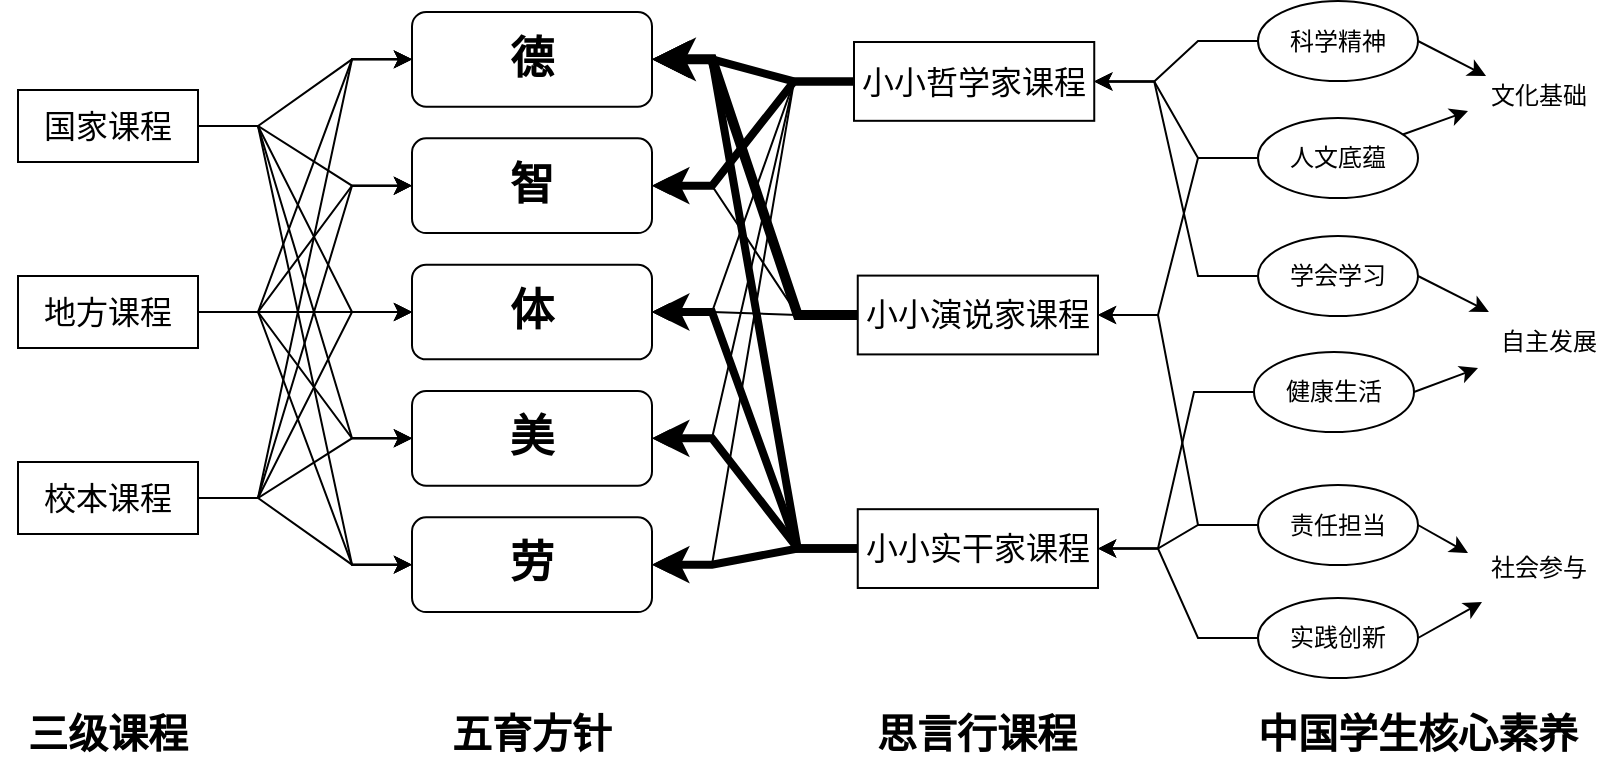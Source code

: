 <mxfile version="10.9.6" type="github"><diagram id="G6YP2IkteShBToxpqwFq" name="ÃÂÃÂ§ÃÂÃÂ¬ÃÂÃÂ¬ 1 ÃÂÃÂ©ÃÂÃÂ¡ÃÂÃÂµ"><mxGraphModel dx="782" dy="421" grid="1" gridSize="10" guides="1" tooltips="1" connect="1" arrows="1" fold="1" page="1" pageScale="1" pageWidth="1169" pageHeight="827" math="0" shadow="0"><root><mxCell id="0"/><mxCell id="1" parent="0"/><mxCell id="YNx27zsSiDxyY1RSWRL6-8" value="" style="group;fontSize=22;fontStyle=1" parent="1" vertex="1" connectable="0"><mxGeometry x="517" y="100.0" width="120" height="300" as="geometry"/></mxCell><mxCell id="YNx27zsSiDxyY1RSWRL6-1" value="德" style="rounded=1;whiteSpace=wrap;html=1;fontSize=22;fontStyle=1" parent="YNx27zsSiDxyY1RSWRL6-8" vertex="1"><mxGeometry width="120" height="47.368" as="geometry"/></mxCell><mxCell id="YNx27zsSiDxyY1RSWRL6-2" value="智" style="rounded=1;whiteSpace=wrap;html=1;fontSize=22;fontStyle=1" parent="YNx27zsSiDxyY1RSWRL6-8" vertex="1"><mxGeometry y="63.158" width="120" height="47.368" as="geometry"/></mxCell><mxCell id="YNx27zsSiDxyY1RSWRL6-3" value="体" style="rounded=1;whiteSpace=wrap;html=1;fontSize=22;fontStyle=1" parent="YNx27zsSiDxyY1RSWRL6-8" vertex="1"><mxGeometry y="126.316" width="120" height="47.368" as="geometry"/></mxCell><mxCell id="YNx27zsSiDxyY1RSWRL6-6" value="美" style="rounded=1;whiteSpace=wrap;html=1;fontSize=22;fontStyle=1" parent="YNx27zsSiDxyY1RSWRL6-8" vertex="1"><mxGeometry y="189.474" width="120" height="47.368" as="geometry"/></mxCell><mxCell id="YNx27zsSiDxyY1RSWRL6-7" value="劳" style="rounded=1;whiteSpace=wrap;html=1;fontSize=22;fontStyle=1" parent="YNx27zsSiDxyY1RSWRL6-8" vertex="1"><mxGeometry y="252.632" width="120" height="47.368" as="geometry"/></mxCell><mxCell id="YNx27zsSiDxyY1RSWRL6-13" style="edgeStyle=entityRelationEdgeStyle;rounded=0;orthogonalLoop=1;jettySize=auto;html=1;exitX=1;exitY=0.5;exitDx=0;exitDy=0;entryX=0;entryY=0.5;entryDx=0;entryDy=0;fontSize=16;" parent="1" source="YNx27zsSiDxyY1RSWRL6-9" target="YNx27zsSiDxyY1RSWRL6-1" edge="1"><mxGeometry relative="1" as="geometry"/></mxCell><mxCell id="YNx27zsSiDxyY1RSWRL6-20" style="edgeStyle=entityRelationEdgeStyle;rounded=0;orthogonalLoop=1;jettySize=auto;html=1;entryX=0;entryY=0.5;entryDx=0;entryDy=0;fontSize=16;" parent="1" source="YNx27zsSiDxyY1RSWRL6-9" target="YNx27zsSiDxyY1RSWRL6-2" edge="1"><mxGeometry relative="1" as="geometry"/></mxCell><mxCell id="YNx27zsSiDxyY1RSWRL6-21" style="edgeStyle=entityRelationEdgeStyle;rounded=0;orthogonalLoop=1;jettySize=auto;html=1;entryX=0;entryY=0.5;entryDx=0;entryDy=0;fontSize=16;" parent="1" source="YNx27zsSiDxyY1RSWRL6-9" target="YNx27zsSiDxyY1RSWRL6-3" edge="1"><mxGeometry relative="1" as="geometry"/></mxCell><mxCell id="YNx27zsSiDxyY1RSWRL6-22" style="edgeStyle=entityRelationEdgeStyle;rounded=0;orthogonalLoop=1;jettySize=auto;html=1;fontSize=16;" parent="1" source="YNx27zsSiDxyY1RSWRL6-9" target="YNx27zsSiDxyY1RSWRL6-6" edge="1"><mxGeometry relative="1" as="geometry"/></mxCell><mxCell id="YNx27zsSiDxyY1RSWRL6-23" style="edgeStyle=entityRelationEdgeStyle;rounded=0;orthogonalLoop=1;jettySize=auto;html=1;fontSize=16;" parent="1" source="YNx27zsSiDxyY1RSWRL6-9" target="YNx27zsSiDxyY1RSWRL6-7" edge="1"><mxGeometry relative="1" as="geometry"/></mxCell><mxCell id="YNx27zsSiDxyY1RSWRL6-24" style="edgeStyle=entityRelationEdgeStyle;rounded=0;orthogonalLoop=1;jettySize=auto;html=1;entryX=0;entryY=0.5;entryDx=0;entryDy=0;fontSize=16;" parent="1" source="YNx27zsSiDxyY1RSWRL6-10" target="YNx27zsSiDxyY1RSWRL6-1" edge="1"><mxGeometry relative="1" as="geometry"/></mxCell><mxCell id="YNx27zsSiDxyY1RSWRL6-25" style="edgeStyle=entityRelationEdgeStyle;rounded=0;orthogonalLoop=1;jettySize=auto;html=1;entryX=0;entryY=0.5;entryDx=0;entryDy=0;fontSize=16;" parent="1" source="YNx27zsSiDxyY1RSWRL6-10" target="YNx27zsSiDxyY1RSWRL6-2" edge="1"><mxGeometry relative="1" as="geometry"/></mxCell><mxCell id="YNx27zsSiDxyY1RSWRL6-26" style="edgeStyle=entityRelationEdgeStyle;rounded=0;orthogonalLoop=1;jettySize=auto;html=1;fontSize=16;entryX=0;entryY=0.5;entryDx=0;entryDy=0;" parent="1" source="YNx27zsSiDxyY1RSWRL6-10" target="YNx27zsSiDxyY1RSWRL6-3" edge="1"><mxGeometry relative="1" as="geometry"><mxPoint x="540" y="250" as="targetPoint"/></mxGeometry></mxCell><mxCell id="YNx27zsSiDxyY1RSWRL6-28" style="edgeStyle=entityRelationEdgeStyle;rounded=0;orthogonalLoop=1;jettySize=auto;html=1;entryX=0;entryY=0.5;entryDx=0;entryDy=0;fontSize=16;" parent="1" source="YNx27zsSiDxyY1RSWRL6-10" target="YNx27zsSiDxyY1RSWRL6-6" edge="1"><mxGeometry relative="1" as="geometry"/></mxCell><mxCell id="YNx27zsSiDxyY1RSWRL6-29" style="edgeStyle=entityRelationEdgeStyle;rounded=0;orthogonalLoop=1;jettySize=auto;html=1;entryX=0;entryY=0.5;entryDx=0;entryDy=0;fontSize=16;" parent="1" source="YNx27zsSiDxyY1RSWRL6-10" target="YNx27zsSiDxyY1RSWRL6-7" edge="1"><mxGeometry relative="1" as="geometry"/></mxCell><mxCell id="YNx27zsSiDxyY1RSWRL6-30" style="edgeStyle=entityRelationEdgeStyle;rounded=0;orthogonalLoop=1;jettySize=auto;html=1;entryX=0;entryY=0.5;entryDx=0;entryDy=0;fontSize=16;" parent="1" source="YNx27zsSiDxyY1RSWRL6-11" target="YNx27zsSiDxyY1RSWRL6-1" edge="1"><mxGeometry relative="1" as="geometry"/></mxCell><mxCell id="YNx27zsSiDxyY1RSWRL6-31" style="edgeStyle=entityRelationEdgeStyle;rounded=0;orthogonalLoop=1;jettySize=auto;html=1;fontSize=16;" parent="1" source="YNx27zsSiDxyY1RSWRL6-11" target="YNx27zsSiDxyY1RSWRL6-2" edge="1"><mxGeometry relative="1" as="geometry"/></mxCell><mxCell id="YNx27zsSiDxyY1RSWRL6-32" style="edgeStyle=entityRelationEdgeStyle;rounded=0;orthogonalLoop=1;jettySize=auto;html=1;entryX=0;entryY=0.5;entryDx=0;entryDy=0;fontSize=16;" parent="1" source="YNx27zsSiDxyY1RSWRL6-11" target="YNx27zsSiDxyY1RSWRL6-3" edge="1"><mxGeometry relative="1" as="geometry"/></mxCell><mxCell id="YNx27zsSiDxyY1RSWRL6-33" style="edgeStyle=entityRelationEdgeStyle;rounded=0;orthogonalLoop=1;jettySize=auto;html=1;fontSize=16;" parent="1" source="YNx27zsSiDxyY1RSWRL6-11" target="YNx27zsSiDxyY1RSWRL6-6" edge="1"><mxGeometry relative="1" as="geometry"/></mxCell><mxCell id="YNx27zsSiDxyY1RSWRL6-34" style="edgeStyle=entityRelationEdgeStyle;rounded=0;orthogonalLoop=1;jettySize=auto;html=1;entryX=0;entryY=0.5;entryDx=0;entryDy=0;fontSize=16;" parent="1" source="YNx27zsSiDxyY1RSWRL6-11" target="YNx27zsSiDxyY1RSWRL6-7" edge="1"><mxGeometry relative="1" as="geometry"/></mxCell><mxCell id="YNx27zsSiDxyY1RSWRL6-35" value="" style="group" parent="1" vertex="1" connectable="0"><mxGeometry x="320" y="139" width="90" height="222" as="geometry"/></mxCell><mxCell id="YNx27zsSiDxyY1RSWRL6-9" value="国家课程" style="rounded=0;whiteSpace=wrap;html=1;fontSize=16;" parent="YNx27zsSiDxyY1RSWRL6-35" vertex="1"><mxGeometry width="90" height="36" as="geometry"/></mxCell><mxCell id="YNx27zsSiDxyY1RSWRL6-10" value="地方课程" style="rounded=0;whiteSpace=wrap;html=1;fontSize=16;" parent="YNx27zsSiDxyY1RSWRL6-35" vertex="1"><mxGeometry y="93" width="90" height="36" as="geometry"/></mxCell><mxCell id="YNx27zsSiDxyY1RSWRL6-11" value="校本课程" style="rounded=0;whiteSpace=wrap;html=1;fontSize=16;" parent="YNx27zsSiDxyY1RSWRL6-35" vertex="1"><mxGeometry y="186" width="90" height="36" as="geometry"/></mxCell><mxCell id="u1lkXInZw4eZePA5hxzn-15" style="edgeStyle=entityRelationEdgeStyle;rounded=0;orthogonalLoop=1;jettySize=auto;html=1;strokeWidth=4;" parent="1" source="u1lkXInZw4eZePA5hxzn-2" target="YNx27zsSiDxyY1RSWRL6-2" edge="1"><mxGeometry relative="1" as="geometry"/></mxCell><mxCell id="u1lkXInZw4eZePA5hxzn-20" style="edgeStyle=entityRelationEdgeStyle;rounded=0;orthogonalLoop=1;jettySize=auto;html=1;" parent="1" source="u1lkXInZw4eZePA5hxzn-3" target="YNx27zsSiDxyY1RSWRL6-2" edge="1"><mxGeometry relative="1" as="geometry"/></mxCell><mxCell id="u1lkXInZw4eZePA5hxzn-26" style="edgeStyle=entityRelationEdgeStyle;rounded=0;orthogonalLoop=1;jettySize=auto;html=1;strokeWidth=5;" parent="1" source="u1lkXInZw4eZePA5hxzn-3" target="YNx27zsSiDxyY1RSWRL6-1" edge="1"><mxGeometry relative="1" as="geometry"/></mxCell><mxCell id="u1lkXInZw4eZePA5hxzn-21" style="edgeStyle=entityRelationEdgeStyle;rounded=0;orthogonalLoop=1;jettySize=auto;html=1;strokeWidth=4;" parent="1" source="u1lkXInZw4eZePA5hxzn-4" target="YNx27zsSiDxyY1RSWRL6-3" edge="1"><mxGeometry relative="1" as="geometry"/></mxCell><mxCell id="u1lkXInZw4eZePA5hxzn-22" style="edgeStyle=entityRelationEdgeStyle;rounded=0;orthogonalLoop=1;jettySize=auto;html=1;strokeWidth=4;" parent="1" source="u1lkXInZw4eZePA5hxzn-4" target="YNx27zsSiDxyY1RSWRL6-7" edge="1"><mxGeometry relative="1" as="geometry"/></mxCell><mxCell id="u1lkXInZw4eZePA5hxzn-27" style="edgeStyle=entityRelationEdgeStyle;rounded=0;orthogonalLoop=1;jettySize=auto;html=1;strokeWidth=4;" parent="1" source="u1lkXInZw4eZePA5hxzn-4" target="YNx27zsSiDxyY1RSWRL6-6" edge="1"><mxGeometry relative="1" as="geometry"/></mxCell><mxCell id="u1lkXInZw4eZePA5hxzn-29" value="三级课程" style="text;html=1;strokeColor=none;fillColor=none;align=center;verticalAlign=middle;whiteSpace=wrap;rounded=0;fontSize=20;fontStyle=1" parent="1" vertex="1"><mxGeometry x="311" y="450" width="108" height="20" as="geometry"/></mxCell><mxCell id="u1lkXInZw4eZePA5hxzn-31" value="五育方针" style="text;html=1;strokeColor=none;fillColor=none;align=center;verticalAlign=middle;whiteSpace=wrap;rounded=0;fontSize=20;fontStyle=1" parent="1" vertex="1"><mxGeometry x="527" y="450" width="100" height="20" as="geometry"/></mxCell><mxCell id="u1lkXInZw4eZePA5hxzn-32" value="思言行课程" style="text;html=1;strokeColor=none;fillColor=none;align=center;verticalAlign=middle;whiteSpace=wrap;rounded=0;fontSize=20;fontStyle=1" parent="1" vertex="1"><mxGeometry x="742.5" y="450" width="113" height="20" as="geometry"/></mxCell><mxCell id="u1lkXInZw4eZePA5hxzn-38" style="edgeStyle=entityRelationEdgeStyle;rounded=0;orthogonalLoop=1;jettySize=auto;html=1;strokeWidth=4;fontSize=20;" parent="1" source="u1lkXInZw4eZePA5hxzn-2" target="YNx27zsSiDxyY1RSWRL6-1" edge="1"><mxGeometry relative="1" as="geometry"><mxPoint x="790" y="210" as="targetPoint"/></mxGeometry></mxCell><mxCell id="u1lkXInZw4eZePA5hxzn-39" style="edgeStyle=entityRelationEdgeStyle;rounded=0;orthogonalLoop=1;jettySize=auto;html=1;strokeWidth=4;fontSize=20;" parent="1" source="u1lkXInZw4eZePA5hxzn-4" target="YNx27zsSiDxyY1RSWRL6-1" edge="1"><mxGeometry relative="1" as="geometry"/></mxCell><mxCell id="u1lkXInZw4eZePA5hxzn-40" style="edgeStyle=entityRelationEdgeStyle;rounded=0;orthogonalLoop=1;jettySize=auto;html=1;strokeWidth=1;fontSize=20;" parent="1" source="u1lkXInZw4eZePA5hxzn-3" target="YNx27zsSiDxyY1RSWRL6-3" edge="1"><mxGeometry relative="1" as="geometry"/></mxCell><mxCell id="u1lkXInZw4eZePA5hxzn-41" style="edgeStyle=entityRelationEdgeStyle;rounded=0;orthogonalLoop=1;jettySize=auto;html=1;strokeWidth=1;fontSize=20;" parent="1" source="u1lkXInZw4eZePA5hxzn-2" target="YNx27zsSiDxyY1RSWRL6-3" edge="1"><mxGeometry relative="1" as="geometry"/></mxCell><mxCell id="u1lkXInZw4eZePA5hxzn-42" style="edgeStyle=entityRelationEdgeStyle;rounded=0;orthogonalLoop=1;jettySize=auto;html=1;strokeWidth=1;fontSize=20;" parent="1" source="u1lkXInZw4eZePA5hxzn-2" target="YNx27zsSiDxyY1RSWRL6-6" edge="1"><mxGeometry relative="1" as="geometry"/></mxCell><mxCell id="u1lkXInZw4eZePA5hxzn-43" style="edgeStyle=entityRelationEdgeStyle;rounded=0;orthogonalLoop=1;jettySize=auto;html=1;strokeWidth=1;fontSize=20;" parent="1" source="u1lkXInZw4eZePA5hxzn-2" target="YNx27zsSiDxyY1RSWRL6-7" edge="1"><mxGeometry relative="1" as="geometry"/></mxCell><mxCell id="OM7Tiv6k4cxGBxfmAzqv-2" value="" style="group;fontSize=6;" parent="1" vertex="1" connectable="0"><mxGeometry x="738" y="115" width="122" height="273" as="geometry"/></mxCell><mxCell id="u1lkXInZw4eZePA5hxzn-28" value="" style="group;fontSize=6;" parent="OM7Tiv6k4cxGBxfmAzqv-2" vertex="1" connectable="0"><mxGeometry x="1.877" y="8.297" width="120.123" height="264.703" as="geometry"/></mxCell><mxCell id="OM7Tiv6k4cxGBxfmAzqv-1" value="" style="group;fontSize=6;" parent="u1lkXInZw4eZePA5hxzn-28" vertex="1" connectable="0"><mxGeometry y="108.5" width="120.123" height="156.203" as="geometry"/></mxCell><mxCell id="u1lkXInZw4eZePA5hxzn-3" value="小小演说家课程" style="rounded=0;whiteSpace=wrap;html=1;fontSize=16;flipV=1;" parent="OM7Tiv6k4cxGBxfmAzqv-1" vertex="1"><mxGeometry width="120.123" height="39.405" as="geometry"/></mxCell><mxCell id="u1lkXInZw4eZePA5hxzn-4" value="小小实干家课程" style="rounded=0;whiteSpace=wrap;html=1;fontSize=16;flipV=1;" parent="OM7Tiv6k4cxGBxfmAzqv-1" vertex="1"><mxGeometry y="116.797" width="120.123" height="39.405" as="geometry"/></mxCell><mxCell id="u1lkXInZw4eZePA5hxzn-2" value="小小哲学家课程" style="rounded=0;whiteSpace=wrap;html=1;fontSize=16;flipV=1;" parent="OM7Tiv6k4cxGBxfmAzqv-2" vertex="1"><mxGeometry width="120.123" height="39.405" as="geometry"/></mxCell><mxCell id="OM7Tiv6k4cxGBxfmAzqv-25" style="edgeStyle=entityRelationEdgeStyle;rounded=0;orthogonalLoop=1;jettySize=auto;html=1;" parent="1" source="OM7Tiv6k4cxGBxfmAzqv-5" target="u1lkXInZw4eZePA5hxzn-2" edge="1"><mxGeometry relative="1" as="geometry"/></mxCell><mxCell id="YepQoYDgJ5ciY1ceBnOq-5" style="edgeStyle=entityRelationEdgeStyle;rounded=0;orthogonalLoop=1;jettySize=auto;html=1;" edge="1" parent="1" source="OM7Tiv6k4cxGBxfmAzqv-5" target="u1lkXInZw4eZePA5hxzn-3"><mxGeometry relative="1" as="geometry"/></mxCell><mxCell id="YepQoYDgJ5ciY1ceBnOq-10" style="edgeStyle=none;rounded=0;orthogonalLoop=1;jettySize=auto;html=1;entryX=0;entryY=0.75;entryDx=0;entryDy=0;" edge="1" parent="1" source="OM7Tiv6k4cxGBxfmAzqv-5" target="YepQoYDgJ5ciY1ceBnOq-2"><mxGeometry relative="1" as="geometry"/></mxCell><mxCell id="OM7Tiv6k4cxGBxfmAzqv-5" value="人文底蕴" style="ellipse;whiteSpace=wrap;html=1;" parent="1" vertex="1"><mxGeometry x="940" y="153" width="80" height="40" as="geometry"/></mxCell><mxCell id="OM7Tiv6k4cxGBxfmAzqv-26" style="edgeStyle=entityRelationEdgeStyle;rounded=0;orthogonalLoop=1;jettySize=auto;html=1;" parent="1" source="OM7Tiv6k4cxGBxfmAzqv-7" target="u1lkXInZw4eZePA5hxzn-2" edge="1"><mxGeometry relative="1" as="geometry"/></mxCell><mxCell id="YepQoYDgJ5ciY1ceBnOq-9" style="edgeStyle=none;rounded=0;orthogonalLoop=1;jettySize=auto;html=1;exitX=1;exitY=0.5;exitDx=0;exitDy=0;entryX=0.129;entryY=0.167;entryDx=0;entryDy=0;entryPerimeter=0;" edge="1" parent="1" source="OM7Tiv6k4cxGBxfmAzqv-7" target="YepQoYDgJ5ciY1ceBnOq-2"><mxGeometry relative="1" as="geometry"/></mxCell><mxCell id="OM7Tiv6k4cxGBxfmAzqv-7" value="科学精神" style="ellipse;whiteSpace=wrap;html=1;" parent="1" vertex="1"><mxGeometry x="940" y="94.5" width="80" height="40" as="geometry"/></mxCell><mxCell id="OM7Tiv6k4cxGBxfmAzqv-28" style="edgeStyle=entityRelationEdgeStyle;rounded=0;orthogonalLoop=1;jettySize=auto;html=1;" parent="1" source="OM7Tiv6k4cxGBxfmAzqv-9" target="u1lkXInZw4eZePA5hxzn-4" edge="1"><mxGeometry relative="1" as="geometry"/></mxCell><mxCell id="OM7Tiv6k4cxGBxfmAzqv-29" style="edgeStyle=entityRelationEdgeStyle;rounded=0;orthogonalLoop=1;jettySize=auto;html=1;" parent="1" source="OM7Tiv6k4cxGBxfmAzqv-9" target="u1lkXInZw4eZePA5hxzn-3" edge="1"><mxGeometry relative="1" as="geometry"/></mxCell><mxCell id="YepQoYDgJ5ciY1ceBnOq-11" style="edgeStyle=none;rounded=0;orthogonalLoop=1;jettySize=auto;html=1;exitX=1;exitY=0.5;exitDx=0;exitDy=0;entryX=0;entryY=0.25;entryDx=0;entryDy=0;" edge="1" parent="1" source="OM7Tiv6k4cxGBxfmAzqv-9" target="YepQoYDgJ5ciY1ceBnOq-4"><mxGeometry relative="1" as="geometry"/></mxCell><mxCell id="OM7Tiv6k4cxGBxfmAzqv-9" value="责任担当" style="ellipse;whiteSpace=wrap;html=1;" parent="1" vertex="1"><mxGeometry x="940" y="336.5" width="80" height="40" as="geometry"/></mxCell><mxCell id="OM7Tiv6k4cxGBxfmAzqv-27" style="edgeStyle=entityRelationEdgeStyle;rounded=0;orthogonalLoop=1;jettySize=auto;html=1;" parent="1" source="OM7Tiv6k4cxGBxfmAzqv-10" target="u1lkXInZw4eZePA5hxzn-4" edge="1"><mxGeometry relative="1" as="geometry"/></mxCell><mxCell id="YepQoYDgJ5ciY1ceBnOq-12" style="edgeStyle=none;rounded=0;orthogonalLoop=1;jettySize=auto;html=1;exitX=1;exitY=0.5;exitDx=0;exitDy=0;entryX=0.1;entryY=1.067;entryDx=0;entryDy=0;entryPerimeter=0;" edge="1" parent="1" source="OM7Tiv6k4cxGBxfmAzqv-10" target="YepQoYDgJ5ciY1ceBnOq-4"><mxGeometry relative="1" as="geometry"/></mxCell><mxCell id="OM7Tiv6k4cxGBxfmAzqv-10" value="实践创新" style="ellipse;whiteSpace=wrap;html=1;" parent="1" vertex="1"><mxGeometry x="940" y="393" width="80" height="40" as="geometry"/></mxCell><mxCell id="OM7Tiv6k4cxGBxfmAzqv-21" style="edgeStyle=entityRelationEdgeStyle;rounded=0;orthogonalLoop=1;jettySize=auto;html=1;" parent="1" source="OM7Tiv6k4cxGBxfmAzqv-11" target="u1lkXInZw4eZePA5hxzn-2" edge="1"><mxGeometry relative="1" as="geometry"/></mxCell><mxCell id="YepQoYDgJ5ciY1ceBnOq-7" style="rounded=0;orthogonalLoop=1;jettySize=auto;html=1;exitX=1;exitY=0.5;exitDx=0;exitDy=0;" edge="1" parent="1" source="OM7Tiv6k4cxGBxfmAzqv-11" target="YepQoYDgJ5ciY1ceBnOq-3"><mxGeometry relative="1" as="geometry"/></mxCell><mxCell id="OM7Tiv6k4cxGBxfmAzqv-11" value="学会学习" style="ellipse;whiteSpace=wrap;html=1;" parent="1" vertex="1"><mxGeometry x="940" y="212" width="80" height="40" as="geometry"/></mxCell><mxCell id="OM7Tiv6k4cxGBxfmAzqv-30" value="中国学生核心素养" style="text;html=1;strokeColor=none;fillColor=none;align=center;verticalAlign=middle;whiteSpace=wrap;rounded=0;fontSize=20;fontStyle=1" parent="1" vertex="1"><mxGeometry x="938" y="450" width="164" height="20" as="geometry"/></mxCell><mxCell id="YepQoYDgJ5ciY1ceBnOq-6" style="edgeStyle=entityRelationEdgeStyle;rounded=0;orthogonalLoop=1;jettySize=auto;html=1;" edge="1" parent="1" source="YepQoYDgJ5ciY1ceBnOq-1" target="u1lkXInZw4eZePA5hxzn-4"><mxGeometry relative="1" as="geometry"/></mxCell><mxCell id="YepQoYDgJ5ciY1ceBnOq-8" style="edgeStyle=none;rounded=0;orthogonalLoop=1;jettySize=auto;html=1;exitX=1;exitY=0.5;exitDx=0;exitDy=0;" edge="1" parent="1" source="YepQoYDgJ5ciY1ceBnOq-1" target="YepQoYDgJ5ciY1ceBnOq-3"><mxGeometry relative="1" as="geometry"/></mxCell><mxCell id="YepQoYDgJ5ciY1ceBnOq-1" value="健康生活" style="ellipse;whiteSpace=wrap;html=1;" vertex="1" parent="1"><mxGeometry x="938" y="270" width="80" height="40" as="geometry"/></mxCell><mxCell id="YepQoYDgJ5ciY1ceBnOq-2" value="文化基础" style="text;html=1;align=center;verticalAlign=middle;" vertex="1" parent="1"><mxGeometry x="1045" y="127" width="70" height="30" as="geometry"/></mxCell><mxCell id="YepQoYDgJ5ciY1ceBnOq-3" value="自主发展" style="text;html=1;align=center;verticalAlign=middle;" vertex="1" parent="1"><mxGeometry x="1050" y="250" width="70" height="30" as="geometry"/></mxCell><mxCell id="YepQoYDgJ5ciY1ceBnOq-4" value="社会参与" style="text;html=1;align=center;verticalAlign=middle;" vertex="1" parent="1"><mxGeometry x="1045" y="363" width="70" height="30" as="geometry"/></mxCell></root></mxGraphModel></diagram></mxfile>
